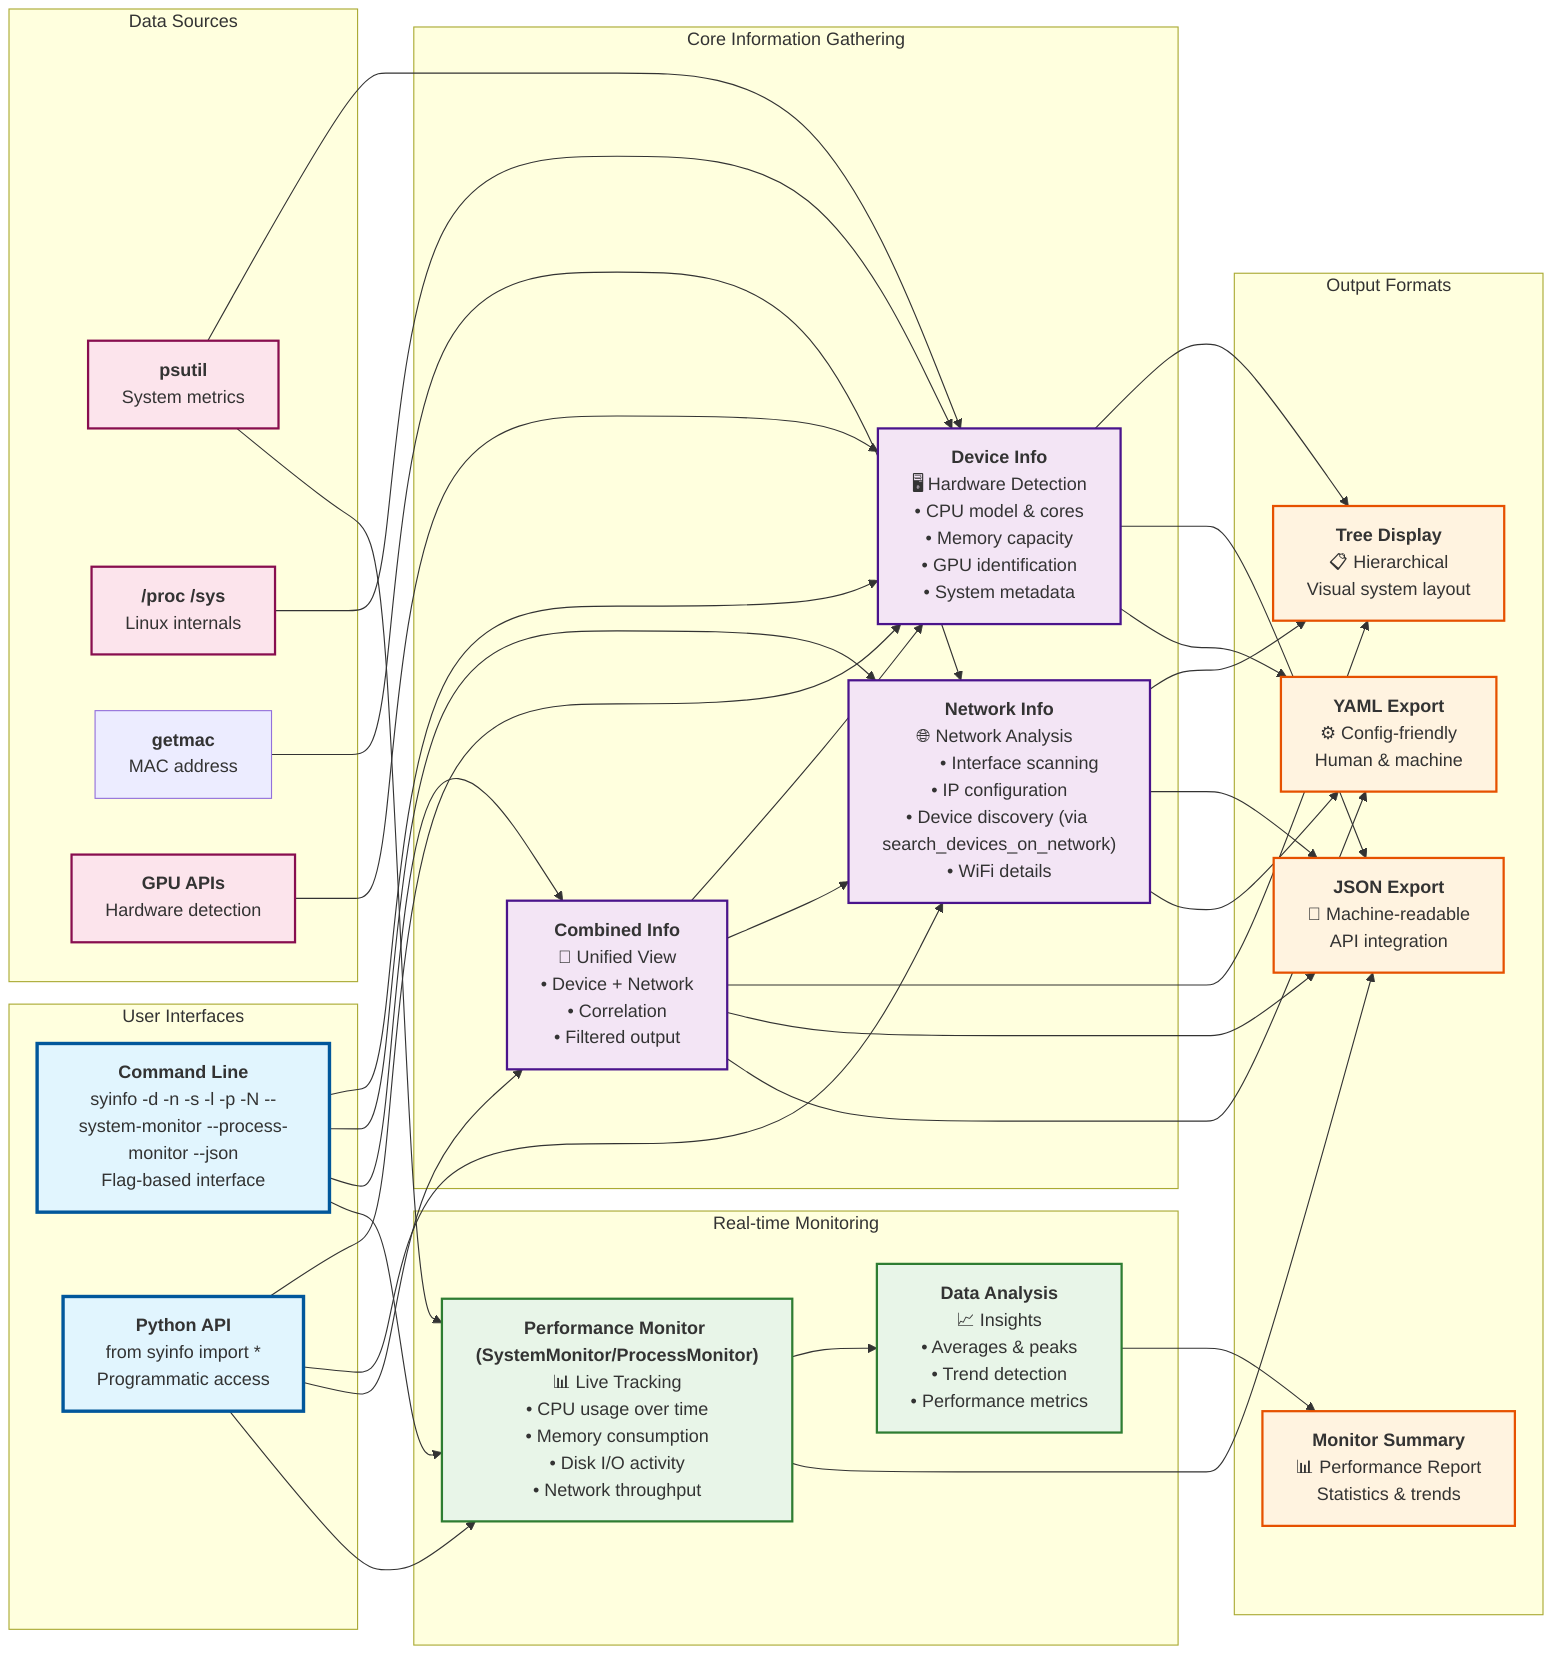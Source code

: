 graph LR
    %% SyInfo System Components Overview (Updated)

    subgraph "User Interfaces"
        CLI["`**Command Line**
        syinfo -d -n -s -l -p -N --system-monitor --process-monitor --json
        Flag-based interface`"]

        API["`**Python API**
        from syinfo import *
        Programmatic access`"]
    end
    
    subgraph "Core Information Gathering"
        DEVICE["`**Device Info**
        🖥️ Hardware Detection
        • CPU model & cores
        • Memory capacity
        • GPU identification
        • System metadata`"]
        
        NETWORK["`**Network Info**
        🌐 Network Analysis  
        • Interface scanning
        • IP configuration
        • Device discovery (via search_devices_on_network)
        • WiFi details`"]
        
        SYSTEM["`**Combined Info**
        🔧 Unified View
        • Device + Network
        • Correlation
        • Filtered output`"]
    end
    
    subgraph "Real-time Monitoring"
        MONITOR["`**Performance Monitor (SystemMonitor/ProcessMonitor)**
        📊 Live Tracking
        • CPU usage over time
        • Memory consumption
        • Disk I/O activity
        • Network throughput`"]
        
        ANALYSIS["`**Data Analysis**
        📈 Insights
        • Averages & peaks
        • Trend detection
        • Performance metrics`"]
    end
    
    subgraph "Output Formats"
        TREE["`**Tree Display**
        📋 Hierarchical
        Visual system layout`"]
        
        JSON["`**JSON Export**
        🔗 Machine-readable
        API integration`"]
        
        YAML["`**YAML Export**
        ⚙️ Config-friendly
        Human & machine`"]
        
        SUMMARY["`**Monitor Summary**
        📊 Performance Report
        Statistics & trends`"]
    end
    
    subgraph "Data Sources"
        PSUTIL["`**psutil**
        System metrics`"]

        PROCFS["`**/proc /sys**
        Linux internals`"]

        GETMAC["`**getmac**
        MAC address`"]

        GPU_APIS["`**GPU APIs**
        Hardware detection`"]
    end
    
    %% Interface Connections
    CLI --> DEVICE
    CLI --> NETWORK  
    CLI --> SYSTEM
    CLI --> MONITOR
    
    API --> DEVICE
    API --> NETWORK
    API --> SYSTEM
    API --> MONITOR
    
    %% Core Component Relationships
    SYSTEM --> DEVICE
    SYSTEM --> NETWORK
    MONITOR --> ANALYSIS
    
    %% Output Connections
    DEVICE --> TREE
    NETWORK --> TREE
    SYSTEM --> TREE
    
    DEVICE --> JSON
    NETWORK --> JSON
    SYSTEM --> JSON
    MONITOR --> JSON
    
    DEVICE --> YAML
    NETWORK --> YAML
    SYSTEM --> YAML
    
    ANALYSIS --> SUMMARY
    
    %% Data Source Connections
    PSUTIL --> DEVICE
    PSUTIL --> MONITOR
    PROCFS --> DEVICE
    GETMAC --> NETWORK
    GPU_APIS --> DEVICE
    
    %% Styling
    classDef interface fill:#e1f5fe,stroke:#01579b,stroke-width:3px
    classDef core fill:#f3e5f5,stroke:#4a148c,stroke-width:2px
    classDef monitoring fill:#e8f5e8,stroke:#2e7d32,stroke-width:2px
    classDef output fill:#fff3e0,stroke:#e65100,stroke-width:2px
    classDef datasource fill:#fce4ec,stroke:#880e4f,stroke-width:2px
    
    class CLI,API interface
    class DEVICE,NETWORK,SYSTEM core
    class MONITOR,ANALYSIS monitoring
    class TREE,JSON,YAML,SUMMARY output
    class PSUTIL,PROCFS,SCAPY,GPU_APIS datasource